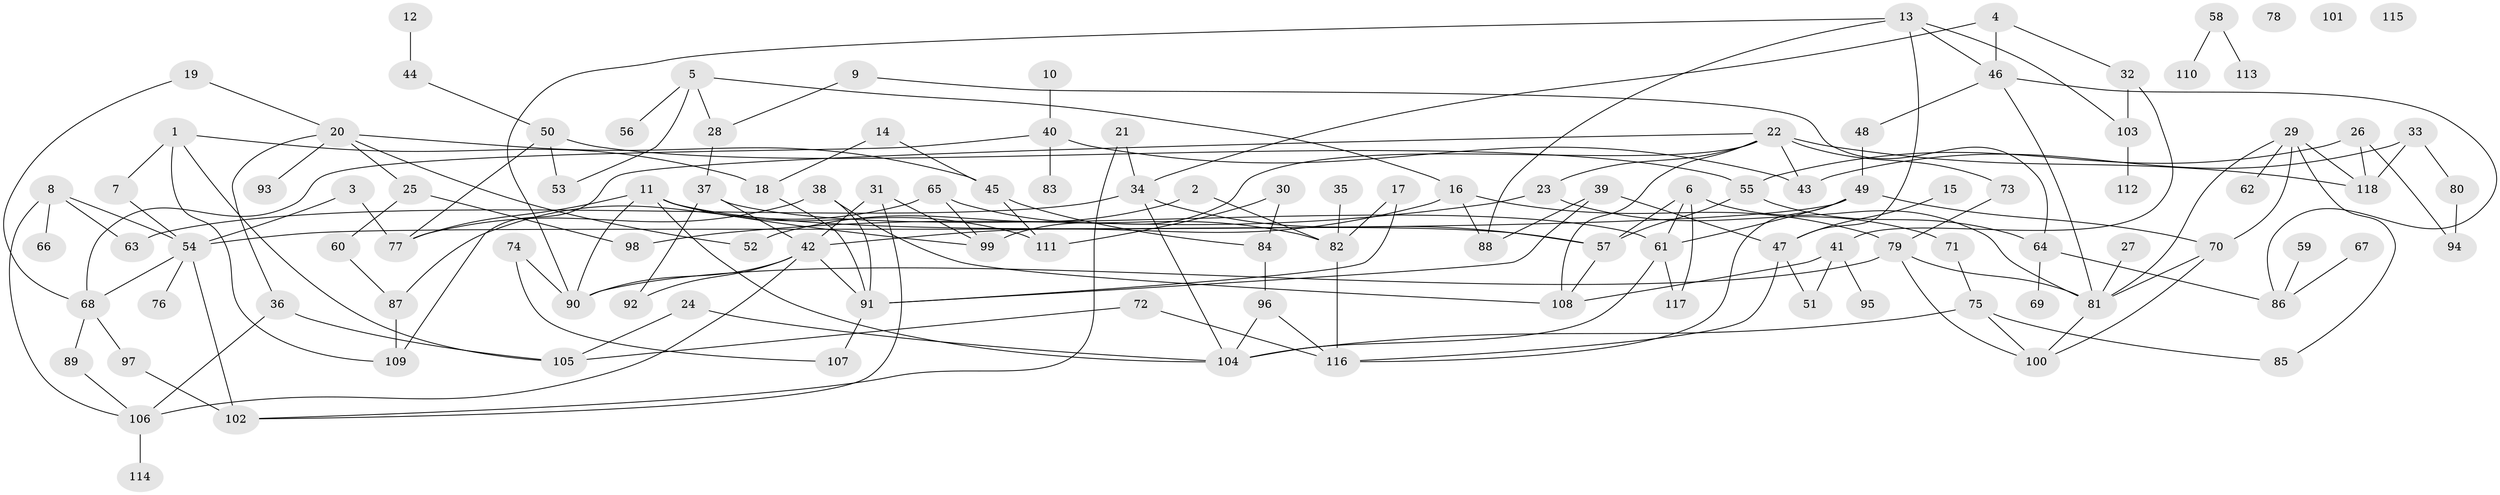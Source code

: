 // Generated by graph-tools (version 1.1) at 2025/12/03/09/25 04:12:53]
// undirected, 118 vertices, 177 edges
graph export_dot {
graph [start="1"]
  node [color=gray90,style=filled];
  1;
  2;
  3;
  4;
  5;
  6;
  7;
  8;
  9;
  10;
  11;
  12;
  13;
  14;
  15;
  16;
  17;
  18;
  19;
  20;
  21;
  22;
  23;
  24;
  25;
  26;
  27;
  28;
  29;
  30;
  31;
  32;
  33;
  34;
  35;
  36;
  37;
  38;
  39;
  40;
  41;
  42;
  43;
  44;
  45;
  46;
  47;
  48;
  49;
  50;
  51;
  52;
  53;
  54;
  55;
  56;
  57;
  58;
  59;
  60;
  61;
  62;
  63;
  64;
  65;
  66;
  67;
  68;
  69;
  70;
  71;
  72;
  73;
  74;
  75;
  76;
  77;
  78;
  79;
  80;
  81;
  82;
  83;
  84;
  85;
  86;
  87;
  88;
  89;
  90;
  91;
  92;
  93;
  94;
  95;
  96;
  97;
  98;
  99;
  100;
  101;
  102;
  103;
  104;
  105;
  106;
  107;
  108;
  109;
  110;
  111;
  112;
  113;
  114;
  115;
  116;
  117;
  118;
  1 -- 7;
  1 -- 18;
  1 -- 105;
  1 -- 109;
  2 -- 52;
  2 -- 82;
  3 -- 54;
  3 -- 77;
  4 -- 32;
  4 -- 34;
  4 -- 46;
  5 -- 16;
  5 -- 28;
  5 -- 53;
  5 -- 56;
  6 -- 57;
  6 -- 61;
  6 -- 81;
  6 -- 117;
  7 -- 54;
  8 -- 54;
  8 -- 63;
  8 -- 66;
  8 -- 106;
  9 -- 28;
  9 -- 64;
  10 -- 40;
  11 -- 57;
  11 -- 77;
  11 -- 90;
  11 -- 99;
  11 -- 104;
  11 -- 111;
  12 -- 44;
  13 -- 46;
  13 -- 47;
  13 -- 88;
  13 -- 90;
  13 -- 103;
  14 -- 18;
  14 -- 45;
  15 -- 47;
  16 -- 42;
  16 -- 79;
  16 -- 88;
  17 -- 82;
  17 -- 91;
  18 -- 91;
  19 -- 20;
  19 -- 68;
  20 -- 25;
  20 -- 36;
  20 -- 45;
  20 -- 52;
  20 -- 93;
  21 -- 34;
  21 -- 102;
  22 -- 23;
  22 -- 43;
  22 -- 73;
  22 -- 99;
  22 -- 108;
  22 -- 109;
  22 -- 118;
  23 -- 71;
  23 -- 98;
  24 -- 104;
  24 -- 105;
  25 -- 60;
  25 -- 98;
  26 -- 55;
  26 -- 94;
  26 -- 118;
  27 -- 81;
  28 -- 37;
  29 -- 62;
  29 -- 70;
  29 -- 81;
  29 -- 85;
  29 -- 118;
  30 -- 84;
  30 -- 111;
  31 -- 42;
  31 -- 99;
  31 -- 102;
  32 -- 41;
  32 -- 103;
  33 -- 43;
  33 -- 80;
  33 -- 118;
  34 -- 57;
  34 -- 63;
  34 -- 104;
  35 -- 82;
  36 -- 105;
  36 -- 106;
  37 -- 42;
  37 -- 61;
  37 -- 92;
  38 -- 77;
  38 -- 91;
  38 -- 108;
  39 -- 47;
  39 -- 88;
  39 -- 91;
  40 -- 43;
  40 -- 68;
  40 -- 83;
  41 -- 51;
  41 -- 95;
  41 -- 108;
  42 -- 90;
  42 -- 91;
  42 -- 92;
  42 -- 106;
  44 -- 50;
  45 -- 84;
  45 -- 111;
  46 -- 48;
  46 -- 81;
  46 -- 86;
  47 -- 51;
  47 -- 116;
  48 -- 49;
  49 -- 54;
  49 -- 61;
  49 -- 70;
  49 -- 116;
  50 -- 53;
  50 -- 55;
  50 -- 77;
  54 -- 68;
  54 -- 76;
  54 -- 102;
  55 -- 57;
  55 -- 64;
  57 -- 108;
  58 -- 110;
  58 -- 113;
  59 -- 86;
  60 -- 87;
  61 -- 104;
  61 -- 117;
  64 -- 69;
  64 -- 86;
  65 -- 82;
  65 -- 87;
  65 -- 99;
  67 -- 86;
  68 -- 89;
  68 -- 97;
  70 -- 81;
  70 -- 100;
  71 -- 75;
  72 -- 105;
  72 -- 116;
  73 -- 79;
  74 -- 90;
  74 -- 107;
  75 -- 85;
  75 -- 100;
  75 -- 104;
  79 -- 81;
  79 -- 90;
  79 -- 100;
  80 -- 94;
  81 -- 100;
  82 -- 116;
  84 -- 96;
  87 -- 109;
  89 -- 106;
  91 -- 107;
  96 -- 104;
  96 -- 116;
  97 -- 102;
  103 -- 112;
  106 -- 114;
}
